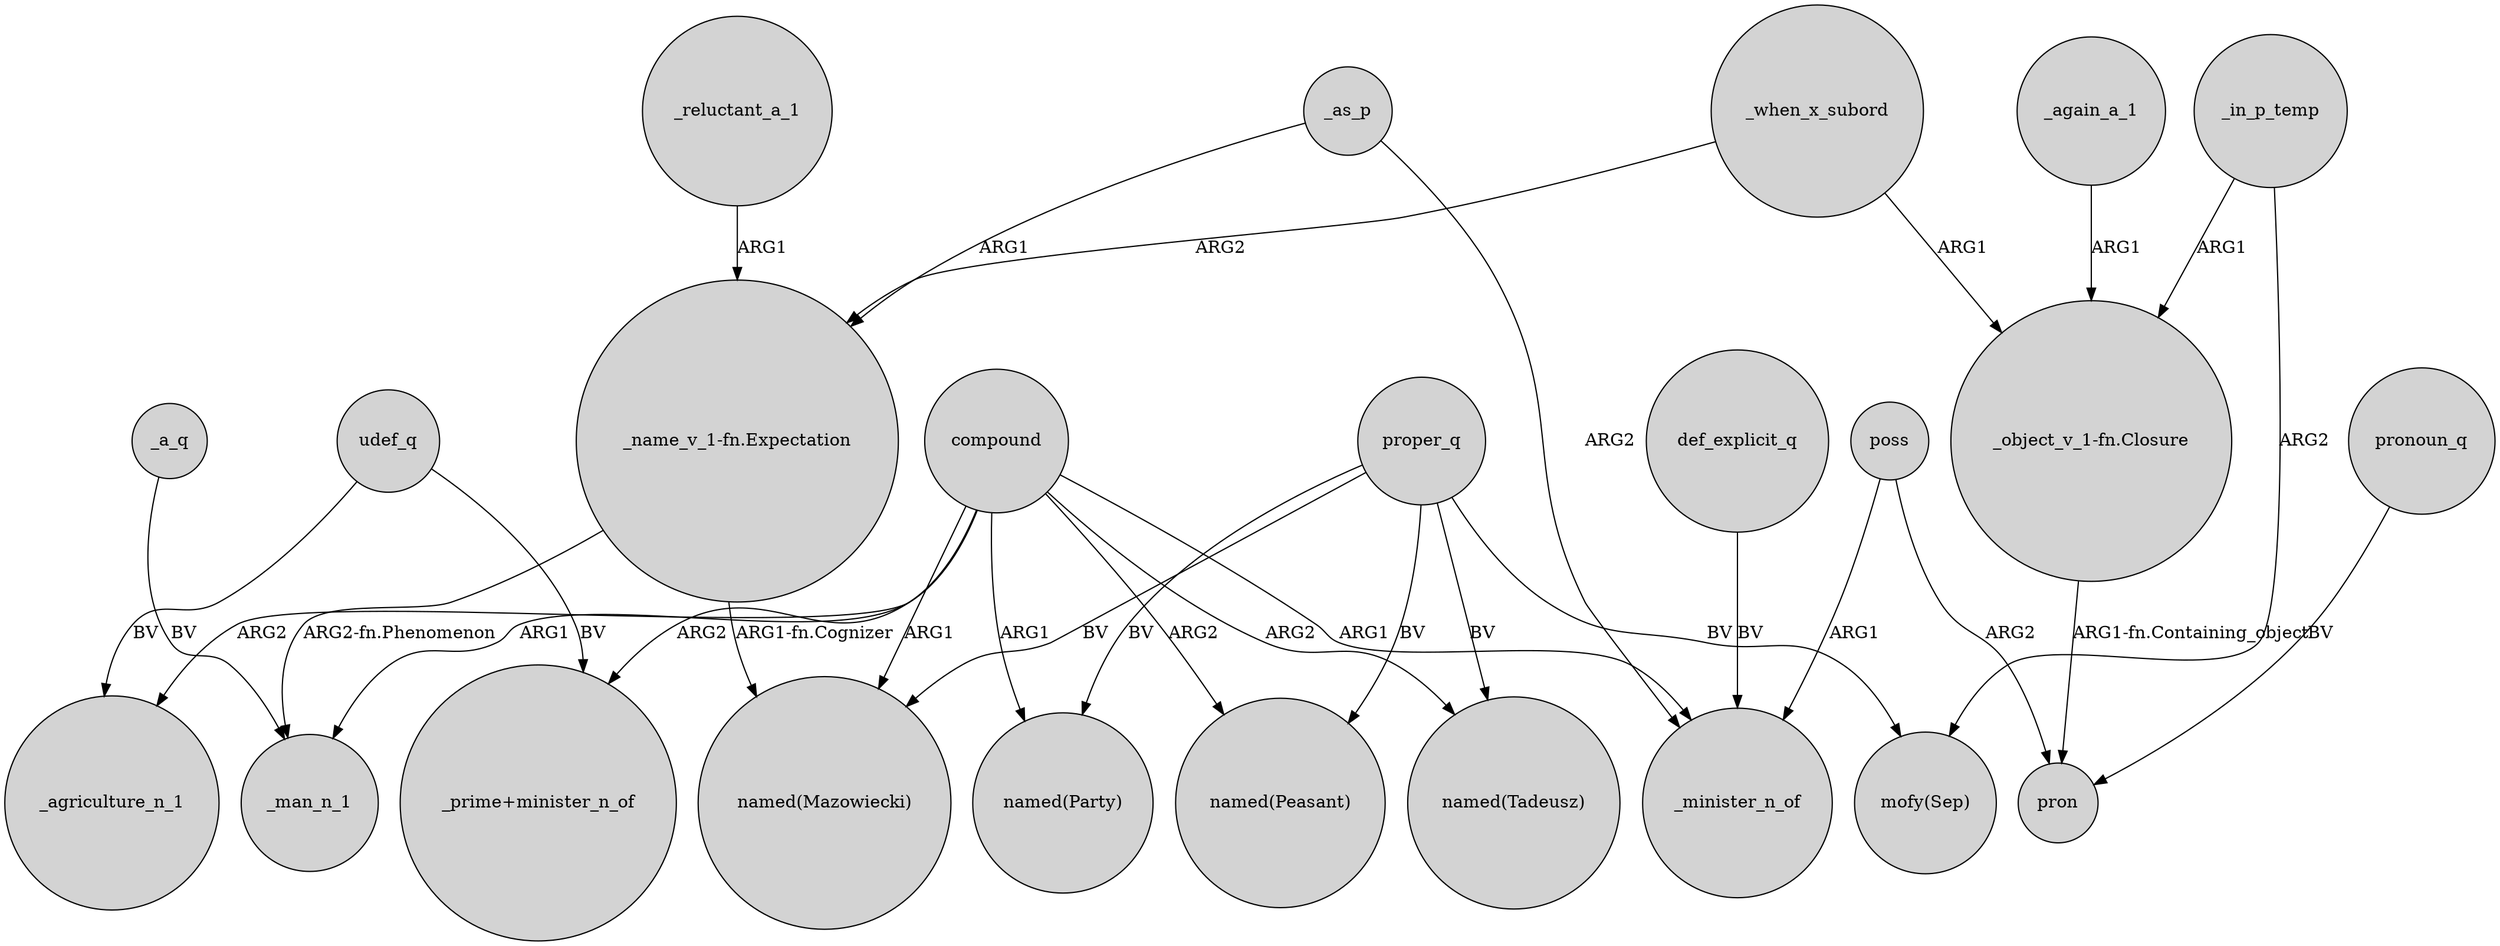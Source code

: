 digraph {
	node [shape=circle style=filled]
	compound -> "_prime+minister_n_of" [label=ARG2]
	_again_a_1 -> "_object_v_1-fn.Closure" [label=ARG1]
	_when_x_subord -> "_name_v_1-fn.Expectation" [label=ARG2]
	udef_q -> "_prime+minister_n_of" [label=BV]
	_a_q -> _man_n_1 [label=BV]
	_reluctant_a_1 -> "_name_v_1-fn.Expectation" [label=ARG1]
	proper_q -> "named(Party)" [label=BV]
	_as_p -> "_name_v_1-fn.Expectation" [label=ARG1]
	"_object_v_1-fn.Closure" -> pron [label="ARG1-fn.Containing_object"]
	pronoun_q -> pron [label=BV]
	_when_x_subord -> "_object_v_1-fn.Closure" [label=ARG1]
	_in_p_temp -> "mofy(Sep)" [label=ARG2]
	poss -> pron [label=ARG2]
	"_name_v_1-fn.Expectation" -> "named(Mazowiecki)" [label="ARG1-fn.Cognizer"]
	compound -> "named(Party)" [label=ARG1]
	_in_p_temp -> "_object_v_1-fn.Closure" [label=ARG1]
	"_name_v_1-fn.Expectation" -> _man_n_1 [label="ARG2-fn.Phenomenon"]
	compound -> _agriculture_n_1 [label=ARG2]
	compound -> "named(Mazowiecki)" [label=ARG1]
	udef_q -> _agriculture_n_1 [label=BV]
	_as_p -> _minister_n_of [label=ARG2]
	proper_q -> "mofy(Sep)" [label=BV]
	proper_q -> "named(Mazowiecki)" [label=BV]
	proper_q -> "named(Tadeusz)" [label=BV]
	proper_q -> "named(Peasant)" [label=BV]
	poss -> _minister_n_of [label=ARG1]
	compound -> "named(Peasant)" [label=ARG2]
	compound -> "named(Tadeusz)" [label=ARG2]
	def_explicit_q -> _minister_n_of [label=BV]
	compound -> _man_n_1 [label=ARG1]
	compound -> _minister_n_of [label=ARG1]
}
